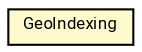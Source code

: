 #!/usr/local/bin/dot
#
# Class diagram 
# Generated by UMLGraph version R5_7_2-60-g0e99a6 (http://www.spinellis.gr/umlgraph/)
#

digraph G {
	graph [fontnames="svg"]
	edge [fontname="Roboto",fontsize=7,labelfontname="Roboto",labelfontsize=7,color="black"];
	node [fontname="Roboto",fontcolor="black",fontsize=8,shape=plaintext,margin=0,width=0,height=0];
	nodesep=0.15;
	ranksep=0.25;
	rankdir=LR;
	// tutorial.javaapi.GeoIndexing
	c4769611 [label=<<table title="tutorial.javaapi.GeoIndexing" border="0" cellborder="1" cellspacing="0" cellpadding="2" bgcolor="lemonChiffon" href="GeoIndexing.html" target="_parent">
		<tr><td><table border="0" cellspacing="0" cellpadding="1">
		<tr><td align="center" balign="center"> <font face="Roboto">GeoIndexing</font> </td></tr>
		</table></td></tr>
		</table>>, URL="GeoIndexing.html"];
}

